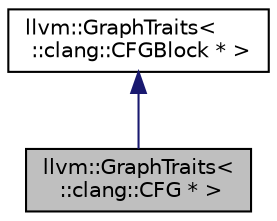 digraph "llvm::GraphTraits&lt; ::clang::CFG * &gt;"
{
 // LATEX_PDF_SIZE
  bgcolor="transparent";
  edge [fontname="Helvetica",fontsize="10",labelfontname="Helvetica",labelfontsize="10"];
  node [fontname="Helvetica",fontsize="10",shape=record];
  Node1 [label="llvm::GraphTraits\<\l ::clang::CFG * \>",height=0.2,width=0.4,color="black", fillcolor="grey75", style="filled", fontcolor="black",tooltip=" "];
  Node2 -> Node1 [dir="back",color="midnightblue",fontsize="10",style="solid",fontname="Helvetica"];
  Node2 [label="llvm::GraphTraits\<\l ::clang::CFGBlock * \>",height=0.2,width=0.4,color="black",URL="$structllvm_1_1GraphTraits_3_01_1_1clang_1_1CFGBlock_01_5_01_4.html",tooltip=" "];
}
